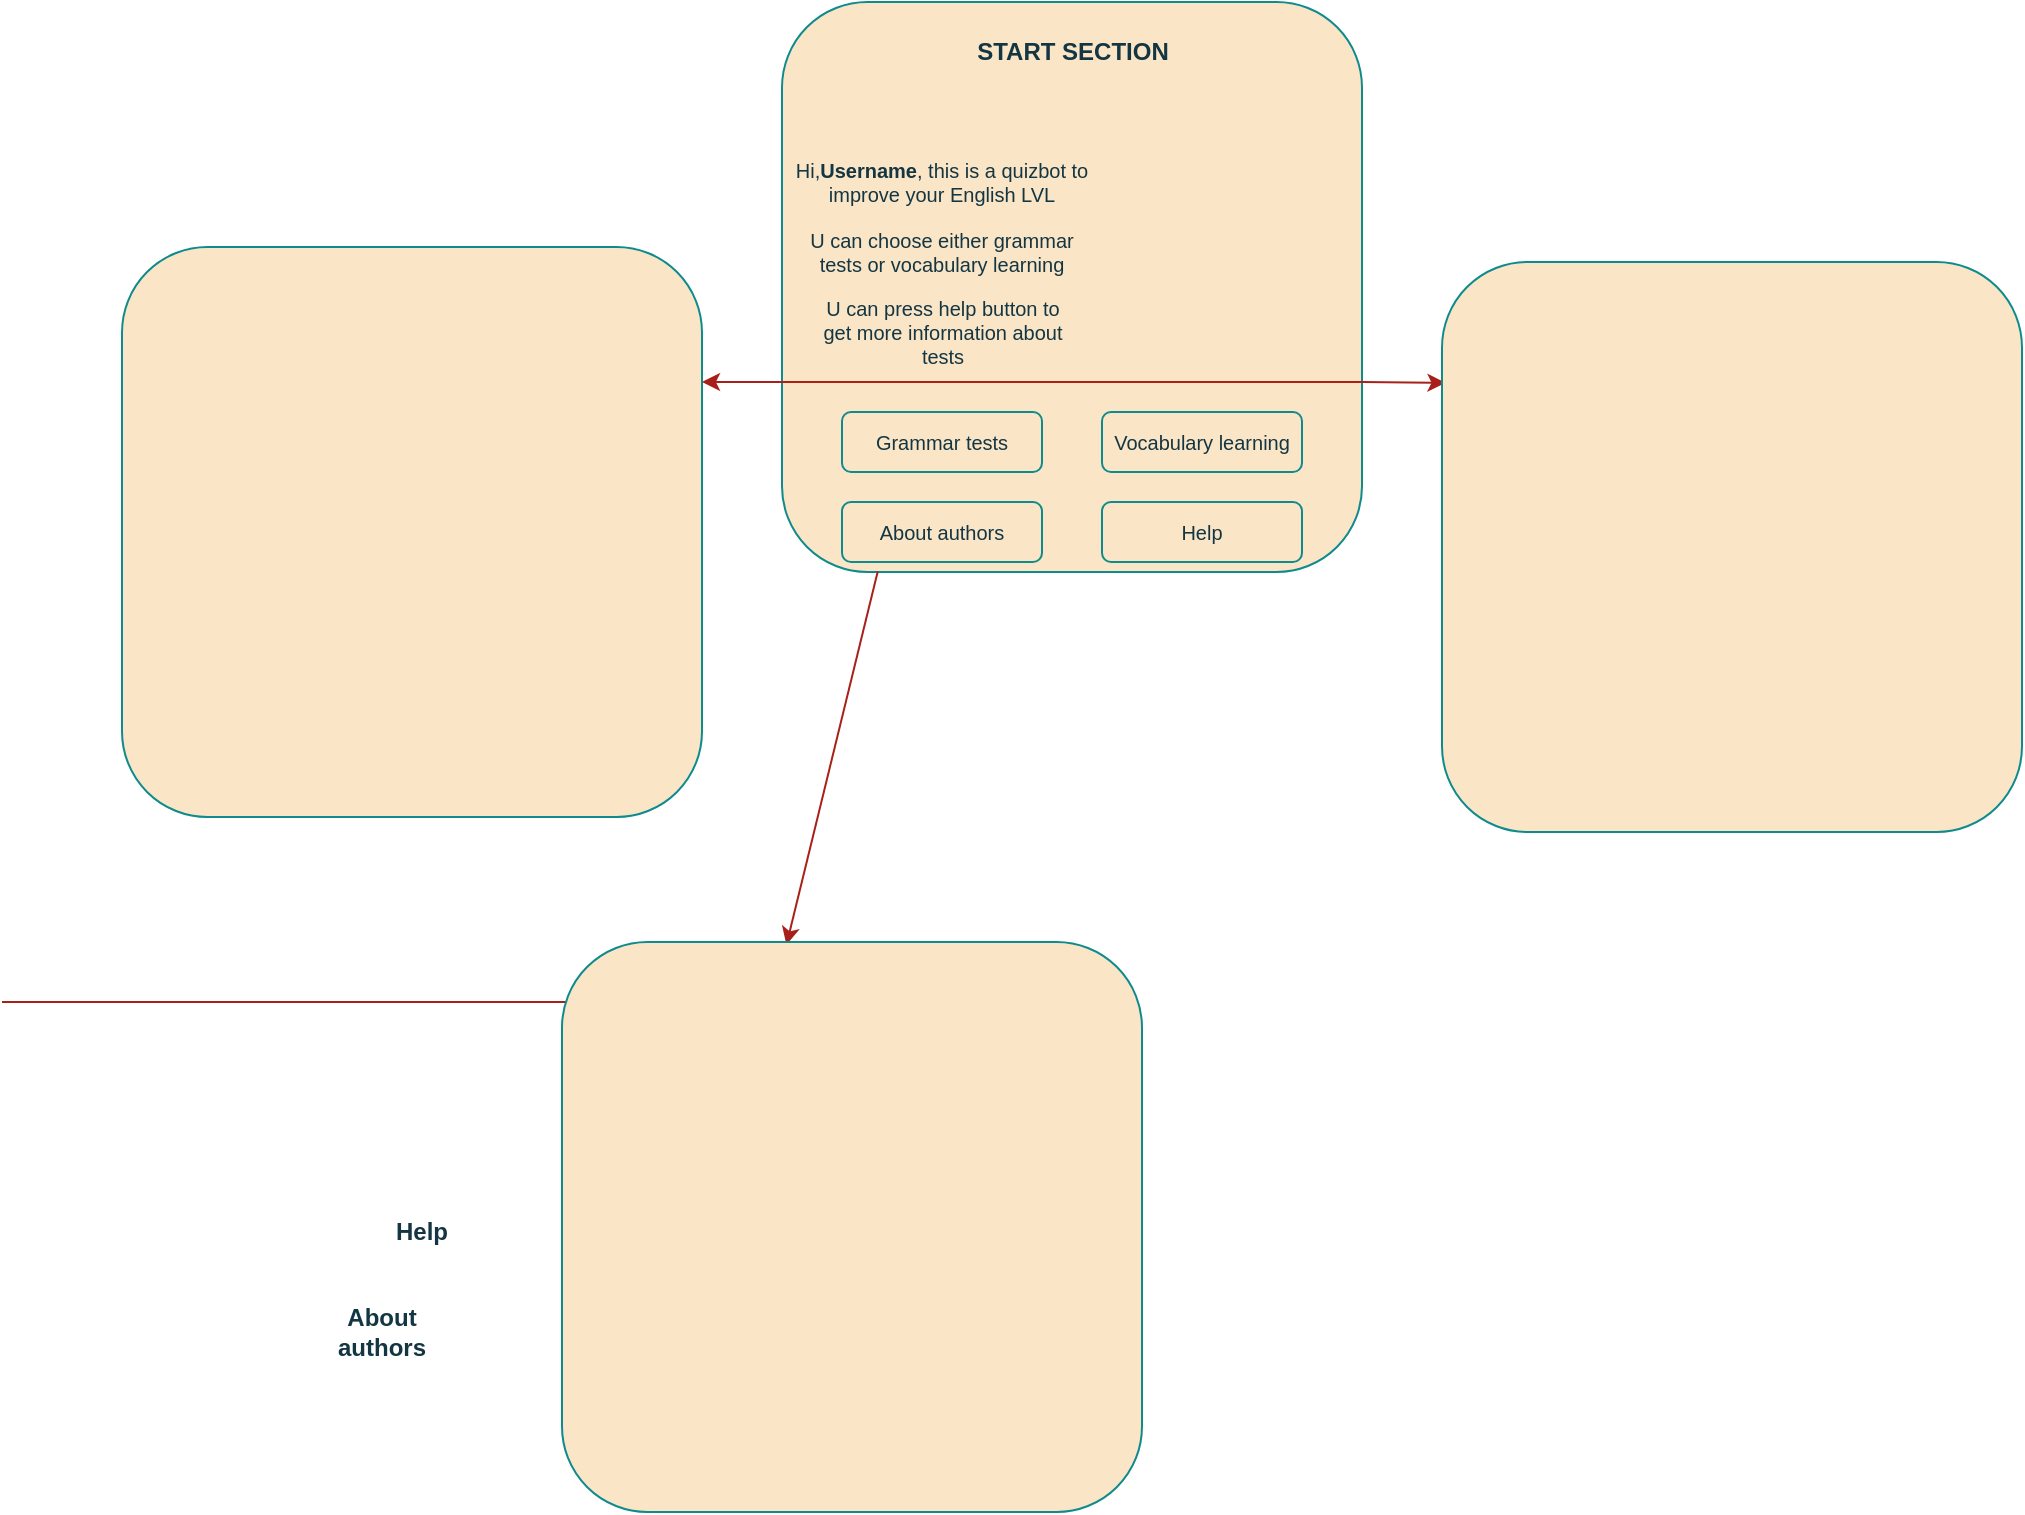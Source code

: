 <mxfile version="21.1.8" type="device">
  <diagram name="Страница 1" id="uN3z4BqeDy4ZXpt6YLnf">
    <mxGraphModel dx="2234" dy="671" grid="1" gridSize="10" guides="1" tooltips="1" connect="1" arrows="1" fold="1" page="1" pageScale="1" pageWidth="1100" pageHeight="850" math="0" shadow="0">
      <root>
        <mxCell id="0" />
        <mxCell id="1" parent="0" />
        <mxCell id="YT3lK7FyR-rD7Cjmz0hN-2" value="" style="rounded=1;whiteSpace=wrap;html=1;labelBackgroundColor=none;fillColor=#FAE5C7;strokeColor=#0F8B8D;fontColor=#143642;" vertex="1" parent="1">
          <mxGeometry x="380" y="30" width="290" height="285" as="geometry" />
        </mxCell>
        <mxCell id="YT3lK7FyR-rD7Cjmz0hN-3" value="" style="endArrow=none;html=1;rounded=1;labelBackgroundColor=none;strokeColor=#A8201A;fontColor=default;" edge="1" parent="1">
          <mxGeometry width="50" height="50" relative="1" as="geometry">
            <mxPoint x="380" y="220" as="sourcePoint" />
            <mxPoint x="670" y="220" as="targetPoint" />
          </mxGeometry>
        </mxCell>
        <mxCell id="YT3lK7FyR-rD7Cjmz0hN-4" value="Hi,&lt;b style=&quot;font-size: 10px;&quot;&gt;Username&lt;/b&gt;, this is a quizbot to improve your English LVL" style="text;html=1;strokeColor=none;fillColor=none;align=center;verticalAlign=middle;whiteSpace=wrap;rounded=1;fontSize=10;labelBackgroundColor=none;fontColor=#143642;" vertex="1" parent="1">
          <mxGeometry x="380" y="100" width="160" height="40" as="geometry" />
        </mxCell>
        <mxCell id="YT3lK7FyR-rD7Cjmz0hN-6" value="U can choose either grammar tests or vocabulary learning" style="text;html=1;strokeColor=none;fillColor=none;align=center;verticalAlign=middle;whiteSpace=wrap;rounded=1;fontSize=10;labelBackgroundColor=none;fontColor=#143642;" vertex="1" parent="1">
          <mxGeometry x="390" y="140" width="140" height="30" as="geometry" />
        </mxCell>
        <mxCell id="YT3lK7FyR-rD7Cjmz0hN-7" style="edgeStyle=orthogonalEdgeStyle;rounded=1;orthogonalLoop=1;jettySize=auto;html=1;exitX=0.5;exitY=1;exitDx=0;exitDy=0;labelBackgroundColor=none;strokeColor=#A8201A;fontColor=default;" edge="1" parent="1" source="YT3lK7FyR-rD7Cjmz0hN-6" target="YT3lK7FyR-rD7Cjmz0hN-6">
          <mxGeometry relative="1" as="geometry" />
        </mxCell>
        <mxCell id="YT3lK7FyR-rD7Cjmz0hN-9" value="U can press help button to get more information about tests" style="text;html=1;strokeColor=none;fillColor=none;align=center;verticalAlign=middle;whiteSpace=wrap;rounded=1;fontSize=10;labelBackgroundColor=none;fontColor=#143642;" vertex="1" parent="1">
          <mxGeometry x="392.5" y="180" width="135" height="30" as="geometry" />
        </mxCell>
        <mxCell id="YT3lK7FyR-rD7Cjmz0hN-13" value="" style="rounded=1;whiteSpace=wrap;html=1;labelBackgroundColor=none;fillColor=#FAE5C7;strokeColor=#0F8B8D;fontColor=#143642;" vertex="1" parent="1">
          <mxGeometry x="410" y="280" width="100" height="30" as="geometry" />
        </mxCell>
        <mxCell id="YT3lK7FyR-rD7Cjmz0hN-23" value="" style="rounded=1;whiteSpace=wrap;html=1;labelBackgroundColor=none;fillColor=#FAE5C7;strokeColor=#0F8B8D;fontColor=#143642;" vertex="1" parent="1">
          <mxGeometry x="410" y="235" width="100" height="30" as="geometry" />
        </mxCell>
        <mxCell id="YT3lK7FyR-rD7Cjmz0hN-24" value="" style="rounded=1;whiteSpace=wrap;html=1;labelBackgroundColor=none;fillColor=#FAE5C7;strokeColor=#0F8B8D;fontColor=#143642;" vertex="1" parent="1">
          <mxGeometry x="540" y="235" width="100" height="30" as="geometry" />
        </mxCell>
        <mxCell id="YT3lK7FyR-rD7Cjmz0hN-25" value="" style="rounded=1;whiteSpace=wrap;html=1;labelBackgroundColor=none;fillColor=#FAE5C7;strokeColor=#0F8B8D;fontColor=#143642;" vertex="1" parent="1">
          <mxGeometry x="540" y="280" width="100" height="30" as="geometry" />
        </mxCell>
        <mxCell id="YT3lK7FyR-rD7Cjmz0hN-14" value="Help" style="text;html=1;strokeColor=none;fillColor=none;align=center;verticalAlign=middle;whiteSpace=wrap;rounded=1;fontSize=10;labelBackgroundColor=none;fontColor=#143642;" vertex="1" parent="1">
          <mxGeometry x="560" y="280" width="60" height="30" as="geometry" />
        </mxCell>
        <mxCell id="YT3lK7FyR-rD7Cjmz0hN-20" value="About authors" style="text;html=1;strokeColor=none;fillColor=none;align=center;verticalAlign=middle;whiteSpace=wrap;rounded=1;fontSize=10;labelBackgroundColor=none;fontColor=#143642;" vertex="1" parent="1">
          <mxGeometry x="415" y="280" width="90" height="30" as="geometry" />
        </mxCell>
        <mxCell id="YT3lK7FyR-rD7Cjmz0hN-26" value="Grammar tests" style="text;html=1;strokeColor=none;fillColor=none;align=center;verticalAlign=middle;whiteSpace=wrap;rounded=1;fontSize=10;labelBackgroundColor=none;fontColor=#143642;" vertex="1" parent="1">
          <mxGeometry x="410" y="235" width="100" height="30" as="geometry" />
        </mxCell>
        <mxCell id="YT3lK7FyR-rD7Cjmz0hN-27" value="Vocabulary learning" style="text;html=1;strokeColor=none;fillColor=none;align=center;verticalAlign=middle;whiteSpace=wrap;rounded=1;fontSize=10;labelBackgroundColor=none;fontColor=#143642;" vertex="1" parent="1">
          <mxGeometry x="540" y="235" width="100" height="30" as="geometry" />
        </mxCell>
        <mxCell id="YT3lK7FyR-rD7Cjmz0hN-28" value="START SECTION" style="text;html=1;strokeColor=none;fillColor=none;align=center;verticalAlign=middle;whiteSpace=wrap;rounded=1;fontStyle=1;labelBackgroundColor=none;fontColor=#143642;" vertex="1" parent="1">
          <mxGeometry x="462.5" y="40" width="125" height="30" as="geometry" />
        </mxCell>
        <mxCell id="YT3lK7FyR-rD7Cjmz0hN-30" value="Help" style="text;html=1;strokeColor=none;fillColor=none;align=center;verticalAlign=middle;whiteSpace=wrap;rounded=1;fontStyle=1;labelBackgroundColor=none;fontColor=#143642;" vertex="1" parent="1">
          <mxGeometry x="170" y="630" width="60" height="30" as="geometry" />
        </mxCell>
        <mxCell id="YT3lK7FyR-rD7Cjmz0hN-34" value="" style="rounded=1;whiteSpace=wrap;html=1;labelBackgroundColor=none;fillColor=#FAE5C7;strokeColor=#0F8B8D;fontColor=#143642;" vertex="1" parent="1">
          <mxGeometry x="50" y="152.5" width="290" height="285" as="geometry" />
        </mxCell>
        <mxCell id="YT3lK7FyR-rD7Cjmz0hN-36" value="" style="endArrow=none;html=1;rounded=1;labelBackgroundColor=none;strokeColor=#A8201A;fontColor=default;" edge="1" parent="1">
          <mxGeometry width="50" height="50" relative="1" as="geometry">
            <mxPoint x="-10" y="530" as="sourcePoint" />
            <mxPoint x="280" y="530" as="targetPoint" />
          </mxGeometry>
        </mxCell>
        <mxCell id="YT3lK7FyR-rD7Cjmz0hN-38" value="" style="endArrow=classic;html=1;rounded=1;labelBackgroundColor=none;strokeColor=#A8201A;fontColor=default;entryX=0.006;entryY=0.212;entryDx=0;entryDy=0;entryPerimeter=0;" edge="1" parent="1" target="YT3lK7FyR-rD7Cjmz0hN-43">
          <mxGeometry width="50" height="50" relative="1" as="geometry">
            <mxPoint x="670" y="220" as="sourcePoint" />
            <mxPoint x="790" y="286" as="targetPoint" />
            <Array as="points">
              <mxPoint x="670" y="220" />
            </Array>
          </mxGeometry>
        </mxCell>
        <mxCell id="YT3lK7FyR-rD7Cjmz0hN-39" value="&lt;b&gt;About authors&lt;/b&gt;" style="text;html=1;strokeColor=none;fillColor=none;align=center;verticalAlign=middle;whiteSpace=wrap;rounded=0;fontColor=#143642;" vertex="1" parent="1">
          <mxGeometry x="150" y="680" width="60" height="30" as="geometry" />
        </mxCell>
        <mxCell id="YT3lK7FyR-rD7Cjmz0hN-40" value="" style="endArrow=classic;html=1;rounded=1;exitX=0.143;exitY=1.157;exitDx=0;exitDy=0;exitPerimeter=0;labelBackgroundColor=none;strokeColor=#A8201A;fontColor=default;entryX=0.387;entryY=0.005;entryDx=0;entryDy=0;entryPerimeter=0;" edge="1" parent="1" source="YT3lK7FyR-rD7Cjmz0hN-20" target="YT3lK7FyR-rD7Cjmz0hN-42">
          <mxGeometry width="50" height="50" relative="1" as="geometry">
            <mxPoint x="397" y="307" as="sourcePoint" />
            <mxPoint x="370" y="430" as="targetPoint" />
          </mxGeometry>
        </mxCell>
        <mxCell id="YT3lK7FyR-rD7Cjmz0hN-42" value="" style="rounded=1;whiteSpace=wrap;html=1;labelBackgroundColor=none;fillColor=#FAE5C7;strokeColor=#0F8B8D;fontColor=#143642;" vertex="1" parent="1">
          <mxGeometry x="270" y="500" width="290" height="285" as="geometry" />
        </mxCell>
        <mxCell id="YT3lK7FyR-rD7Cjmz0hN-43" value="" style="rounded=1;whiteSpace=wrap;html=1;labelBackgroundColor=none;fillColor=#FAE5C7;strokeColor=#0F8B8D;fontColor=#143642;" vertex="1" parent="1">
          <mxGeometry x="710" y="160" width="290" height="285" as="geometry" />
        </mxCell>
        <mxCell id="YT3lK7FyR-rD7Cjmz0hN-46" value="" style="endArrow=classic;html=1;rounded=0;strokeColor=#A8201A;fontColor=#143642;fillColor=#FAE5C7;" edge="1" parent="1">
          <mxGeometry width="50" height="50" relative="1" as="geometry">
            <mxPoint x="380" y="220" as="sourcePoint" />
            <mxPoint x="340" y="220" as="targetPoint" />
          </mxGeometry>
        </mxCell>
      </root>
    </mxGraphModel>
  </diagram>
</mxfile>
